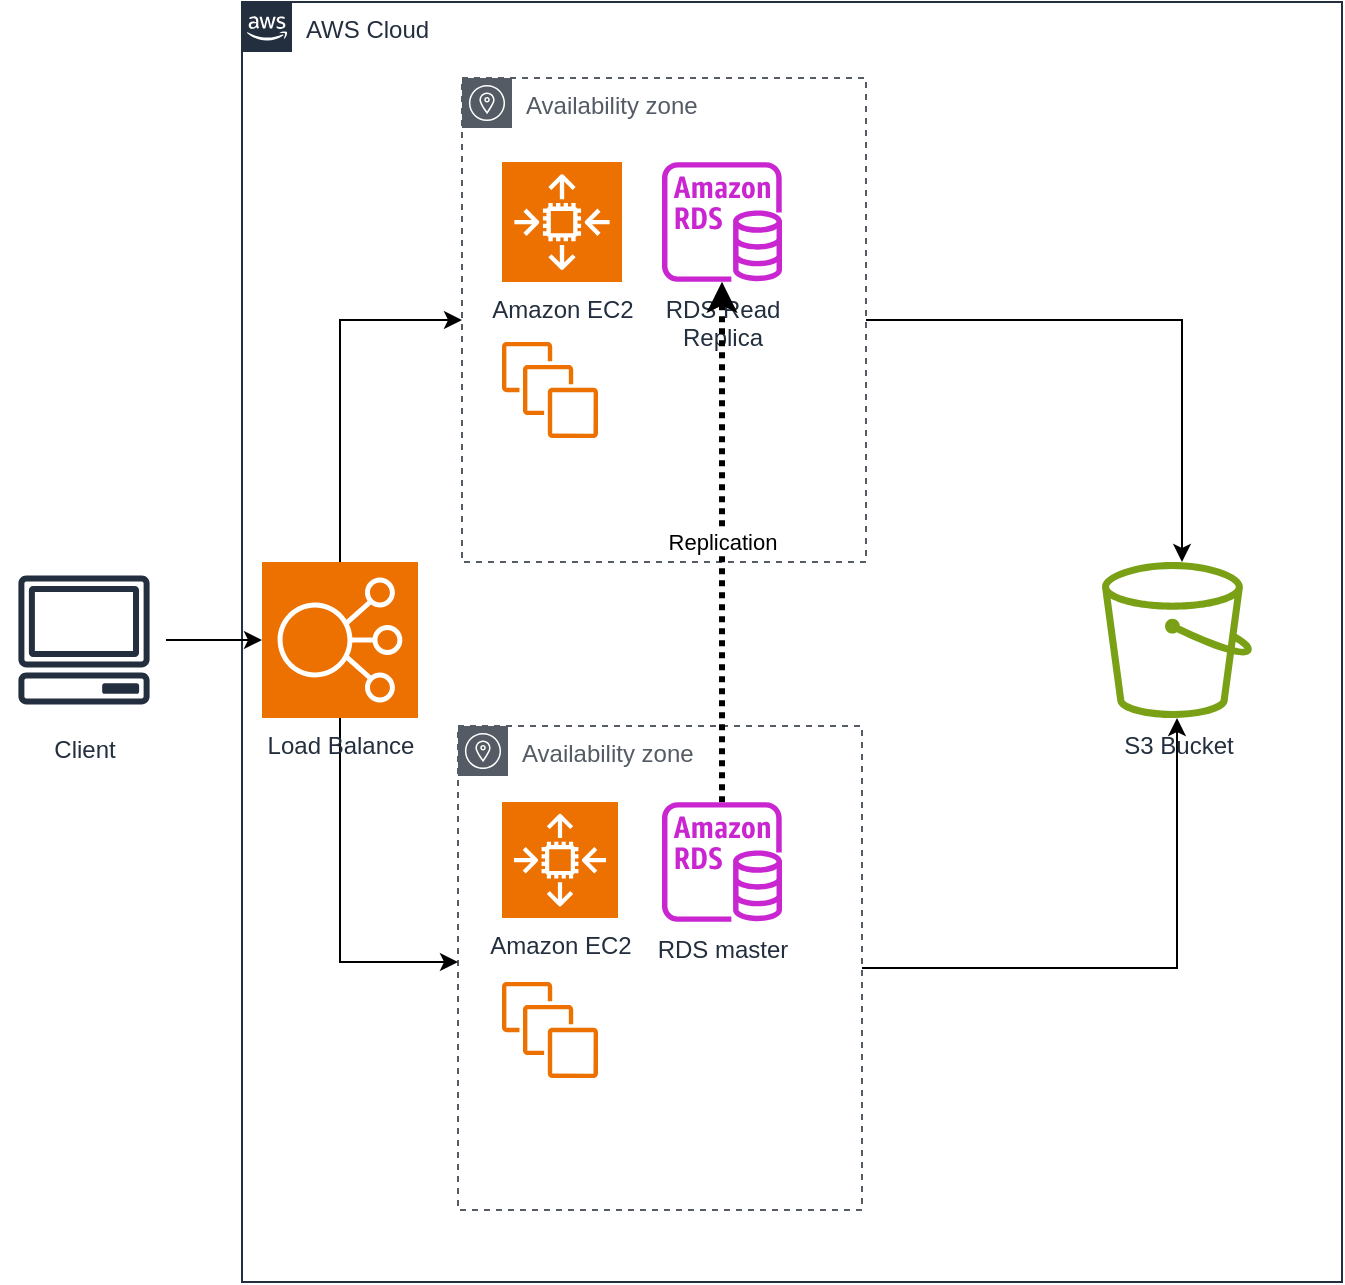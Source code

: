 <mxfile version="24.5.5" type="github">
  <diagram id="Ht1M8jgEwFfnCIfOTk4-" name="Page-1">
    <mxGraphModel dx="1444" dy="687" grid="1" gridSize="10" guides="1" tooltips="1" connect="1" arrows="1" fold="1" page="1" pageScale="1" pageWidth="1169" pageHeight="827" math="0" shadow="0">
      <root>
        <mxCell id="0" />
        <mxCell id="1" parent="0" />
        <mxCell id="UEzPUAAOIrF-is8g5C7q-74" value="AWS Cloud" style="points=[[0,0],[0.25,0],[0.5,0],[0.75,0],[1,0],[1,0.25],[1,0.5],[1,0.75],[1,1],[0.75,1],[0.5,1],[0.25,1],[0,1],[0,0.75],[0,0.5],[0,0.25]];outlineConnect=0;gradientColor=none;html=1;whiteSpace=wrap;fontSize=12;fontStyle=0;shape=mxgraph.aws4.group;grIcon=mxgraph.aws4.group_aws_cloud_alt;strokeColor=#232F3E;fillColor=none;verticalAlign=top;align=left;spacingLeft=30;fontColor=#232F3E;dashed=0;labelBackgroundColor=#ffffff;container=1;pointerEvents=0;collapsible=0;recursiveResize=0;" parent="1" vertex="1">
          <mxGeometry x="130" y="40" width="550" height="640" as="geometry" />
        </mxCell>
        <mxCell id="d8q0x18pSUNEZsN3Uu42-7" value="Amazon EC2" style="sketch=0;points=[[0,0,0],[0.25,0,0],[0.5,0,0],[0.75,0,0],[1,0,0],[0,1,0],[0.25,1,0],[0.5,1,0],[0.75,1,0],[1,1,0],[0,0.25,0],[0,0.5,0],[0,0.75,0],[1,0.25,0],[1,0.5,0],[1,0.75,0]];outlineConnect=0;fontColor=#232F3E;fillColor=#ED7100;strokeColor=#ffffff;dashed=0;verticalLabelPosition=bottom;verticalAlign=top;align=center;html=1;fontSize=12;fontStyle=0;aspect=fixed;shape=mxgraph.aws4.resourceIcon;resIcon=mxgraph.aws4.auto_scaling2;" parent="UEzPUAAOIrF-is8g5C7q-74" vertex="1">
          <mxGeometry x="130" y="80" width="60" height="60" as="geometry" />
        </mxCell>
        <mxCell id="d8q0x18pSUNEZsN3Uu42-9" value="" style="sketch=0;outlineConnect=0;fontColor=#232F3E;gradientColor=none;fillColor=#ED7100;strokeColor=none;dashed=0;verticalLabelPosition=bottom;verticalAlign=top;align=center;html=1;fontSize=12;fontStyle=0;aspect=fixed;pointerEvents=1;shape=mxgraph.aws4.instances;" parent="UEzPUAAOIrF-is8g5C7q-74" vertex="1">
          <mxGeometry x="130" y="170" width="48" height="48" as="geometry" />
        </mxCell>
        <mxCell id="Q65kMf-0wzAcqQ7QGjwp-7" style="edgeStyle=orthogonalEdgeStyle;rounded=0;orthogonalLoop=1;jettySize=auto;html=1;" edge="1" parent="UEzPUAAOIrF-is8g5C7q-74" source="d8q0x18pSUNEZsN3Uu42-22" target="d8q0x18pSUNEZsN3Uu42-28">
          <mxGeometry relative="1" as="geometry">
            <Array as="points">
              <mxPoint x="470" y="159" />
            </Array>
          </mxGeometry>
        </mxCell>
        <mxCell id="d8q0x18pSUNEZsN3Uu42-22" value="Availability zone" style="sketch=0;outlineConnect=0;gradientColor=none;html=1;whiteSpace=wrap;fontSize=12;fontStyle=0;shape=mxgraph.aws4.group;grIcon=mxgraph.aws4.group_availability_zone;strokeColor=#545B64;fillColor=none;verticalAlign=top;align=left;spacingLeft=30;fontColor=#545B64;dashed=1;" parent="UEzPUAAOIrF-is8g5C7q-74" vertex="1">
          <mxGeometry x="110" y="38" width="202" height="242" as="geometry" />
        </mxCell>
        <mxCell id="d8q0x18pSUNEZsN3Uu42-23" value="Amazon EC2" style="sketch=0;points=[[0,0,0],[0.25,0,0],[0.5,0,0],[0.75,0,0],[1,0,0],[0,1,0],[0.25,1,0],[0.5,1,0],[0.75,1,0],[1,1,0],[0,0.25,0],[0,0.5,0],[0,0.75,0],[1,0.25,0],[1,0.5,0],[1,0.75,0]];outlineConnect=0;fontColor=#232F3E;fillColor=#ED7100;strokeColor=#ffffff;dashed=0;verticalLabelPosition=bottom;verticalAlign=top;align=center;html=1;fontSize=12;fontStyle=0;aspect=fixed;shape=mxgraph.aws4.resourceIcon;resIcon=mxgraph.aws4.auto_scaling2;" parent="UEzPUAAOIrF-is8g5C7q-74" vertex="1">
          <mxGeometry x="130" y="400" width="58" height="58" as="geometry" />
        </mxCell>
        <mxCell id="d8q0x18pSUNEZsN3Uu42-24" value="" style="sketch=0;outlineConnect=0;fontColor=#232F3E;gradientColor=none;fillColor=#ED7100;strokeColor=none;dashed=0;verticalLabelPosition=bottom;verticalAlign=top;align=center;html=1;fontSize=12;fontStyle=0;aspect=fixed;pointerEvents=1;shape=mxgraph.aws4.instances;" parent="UEzPUAAOIrF-is8g5C7q-74" vertex="1">
          <mxGeometry x="130" y="490" width="48" height="48" as="geometry" />
        </mxCell>
        <mxCell id="d8q0x18pSUNEZsN3Uu42-30" style="edgeStyle=orthogonalEdgeStyle;rounded=0;orthogonalLoop=1;jettySize=auto;html=1;" parent="UEzPUAAOIrF-is8g5C7q-74" source="d8q0x18pSUNEZsN3Uu42-25" target="d8q0x18pSUNEZsN3Uu42-28" edge="1">
          <mxGeometry relative="1" as="geometry" />
        </mxCell>
        <mxCell id="d8q0x18pSUNEZsN3Uu42-25" value="Availability zone" style="sketch=0;outlineConnect=0;gradientColor=none;html=1;whiteSpace=wrap;fontSize=12;fontStyle=0;shape=mxgraph.aws4.group;grIcon=mxgraph.aws4.group_availability_zone;strokeColor=#545B64;fillColor=none;verticalAlign=top;align=left;spacingLeft=30;fontColor=#545B64;dashed=1;" parent="UEzPUAAOIrF-is8g5C7q-74" vertex="1">
          <mxGeometry x="108" y="362" width="202" height="242" as="geometry" />
        </mxCell>
        <mxCell id="d8q0x18pSUNEZsN3Uu42-28" value="S3 Bucket" style="sketch=0;outlineConnect=0;fontColor=#232F3E;gradientColor=none;fillColor=#7AA116;strokeColor=none;dashed=0;verticalLabelPosition=bottom;verticalAlign=top;align=center;html=1;fontSize=12;fontStyle=0;aspect=fixed;pointerEvents=1;shape=mxgraph.aws4.bucket;" parent="UEzPUAAOIrF-is8g5C7q-74" vertex="1">
          <mxGeometry x="430" y="280" width="75" height="78" as="geometry" />
        </mxCell>
        <mxCell id="Q65kMf-0wzAcqQ7QGjwp-15" style="edgeStyle=orthogonalEdgeStyle;rounded=0;orthogonalLoop=1;jettySize=auto;html=1;strokeColor=default;" edge="1" parent="UEzPUAAOIrF-is8g5C7q-74" source="Q65kMf-0wzAcqQ7QGjwp-1" target="d8q0x18pSUNEZsN3Uu42-22">
          <mxGeometry relative="1" as="geometry">
            <Array as="points">
              <mxPoint x="49" y="159" />
            </Array>
          </mxGeometry>
        </mxCell>
        <mxCell id="Q65kMf-0wzAcqQ7QGjwp-16" style="edgeStyle=orthogonalEdgeStyle;rounded=0;orthogonalLoop=1;jettySize=auto;html=1;" edge="1" parent="UEzPUAAOIrF-is8g5C7q-74" source="Q65kMf-0wzAcqQ7QGjwp-1" target="d8q0x18pSUNEZsN3Uu42-25">
          <mxGeometry relative="1" as="geometry">
            <Array as="points">
              <mxPoint x="49" y="480" />
            </Array>
          </mxGeometry>
        </mxCell>
        <mxCell id="Q65kMf-0wzAcqQ7QGjwp-1" value="Load Balance" style="sketch=0;points=[[0,0,0],[0.25,0,0],[0.5,0,0],[0.75,0,0],[1,0,0],[0,1,0],[0.25,1,0],[0.5,1,0],[0.75,1,0],[1,1,0],[0,0.25,0],[0,0.5,0],[0,0.75,0],[1,0.25,0],[1,0.5,0],[1,0.75,0]];outlineConnect=0;fontColor=#232F3E;fillColor=#ED7100;strokeColor=#ffffff;dashed=0;verticalLabelPosition=bottom;verticalAlign=top;align=center;html=1;fontSize=12;fontStyle=0;aspect=fixed;shape=mxgraph.aws4.resourceIcon;resIcon=mxgraph.aws4.elastic_load_balancing;" vertex="1" parent="UEzPUAAOIrF-is8g5C7q-74">
          <mxGeometry x="10" y="280" width="78" height="78" as="geometry" />
        </mxCell>
        <mxCell id="Q65kMf-0wzAcqQ7QGjwp-3" value="RDS Read&lt;div&gt;Replica&lt;/div&gt;" style="sketch=0;outlineConnect=0;fontColor=#232F3E;gradientColor=none;fillColor=#C925D1;strokeColor=none;dashed=0;verticalLabelPosition=bottom;verticalAlign=top;align=center;html=1;fontSize=12;fontStyle=0;aspect=fixed;pointerEvents=1;shape=mxgraph.aws4.rds_instance;" vertex="1" parent="UEzPUAAOIrF-is8g5C7q-74">
          <mxGeometry x="210" y="80" width="60" height="60" as="geometry" />
        </mxCell>
        <mxCell id="Q65kMf-0wzAcqQ7QGjwp-6" value="Replication" style="edgeStyle=orthogonalEdgeStyle;rounded=0;orthogonalLoop=1;jettySize=auto;html=1;dashed=1;dashPattern=1 1;strokeWidth=3;jumpSize=10;" edge="1" parent="UEzPUAAOIrF-is8g5C7q-74" source="Q65kMf-0wzAcqQ7QGjwp-4" target="Q65kMf-0wzAcqQ7QGjwp-3">
          <mxGeometry relative="1" as="geometry" />
        </mxCell>
        <mxCell id="Q65kMf-0wzAcqQ7QGjwp-4" value="RDS master" style="sketch=0;outlineConnect=0;fontColor=#232F3E;gradientColor=none;fillColor=#C925D1;strokeColor=none;dashed=0;verticalLabelPosition=bottom;verticalAlign=top;align=center;html=1;fontSize=12;fontStyle=0;aspect=fixed;pointerEvents=1;shape=mxgraph.aws4.rds_instance;" vertex="1" parent="UEzPUAAOIrF-is8g5C7q-74">
          <mxGeometry x="210" y="400" width="60" height="60" as="geometry" />
        </mxCell>
        <mxCell id="Q65kMf-0wzAcqQ7QGjwp-2" value="" style="edgeStyle=orthogonalEdgeStyle;rounded=0;orthogonalLoop=1;jettySize=auto;html=1;" edge="1" parent="1" source="d8q0x18pSUNEZsN3Uu42-14" target="Q65kMf-0wzAcqQ7QGjwp-1">
          <mxGeometry relative="1" as="geometry" />
        </mxCell>
        <mxCell id="d8q0x18pSUNEZsN3Uu42-14" value="Client" style="sketch=0;outlineConnect=0;fontColor=#232F3E;gradientColor=none;strokeColor=#232F3E;fillColor=#ffffff;dashed=0;verticalLabelPosition=bottom;verticalAlign=top;align=center;html=1;fontSize=12;fontStyle=0;aspect=fixed;shape=mxgraph.aws4.resourceIcon;resIcon=mxgraph.aws4.client;" parent="1" vertex="1">
          <mxGeometry x="10" y="318" width="82" height="82" as="geometry" />
        </mxCell>
      </root>
    </mxGraphModel>
  </diagram>
</mxfile>
